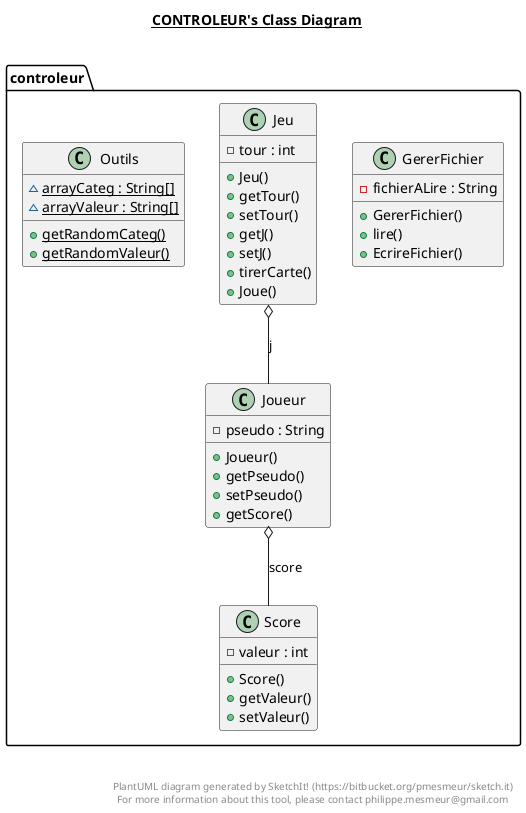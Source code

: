 @startuml

title __CONTROLEUR's Class Diagram__\n

  package controleur {
    class GererFichier {
        - fichierALire : String
        + GererFichier()
        + lire()
        + EcrireFichier()
    }
  }
  

  package controleur {
    class Jeu {
        - tour : int
        + Jeu()
        + getTour()
        + setTour()
        + getJ()
        + setJ()
        + tirerCarte()
        + Joue()
    }
  }
  

  package controleur {
    class Joueur {
        - pseudo : String
        + Joueur()
        + getPseudo()
        + setPseudo()
        + getScore()
    }
  }
  

  package controleur {
    class Outils {
        {static} ~ arrayCateg : String[]
        {static} ~ arrayValeur : String[]
        {static} + getRandomCateg()
        {static} + getRandomValeur()
    }
  }
  

  package controleur {
    class Score {
        - valeur : int
        + Score()
        + getValeur()
        + setValeur()
    }
  }
  

  Jeu o-- Joueur : j
  Joueur o-- Score : score


right footer


PlantUML diagram generated by SketchIt! (https://bitbucket.org/pmesmeur/sketch.it)
For more information about this tool, please contact philippe.mesmeur@gmail.com
endfooter

@enduml
